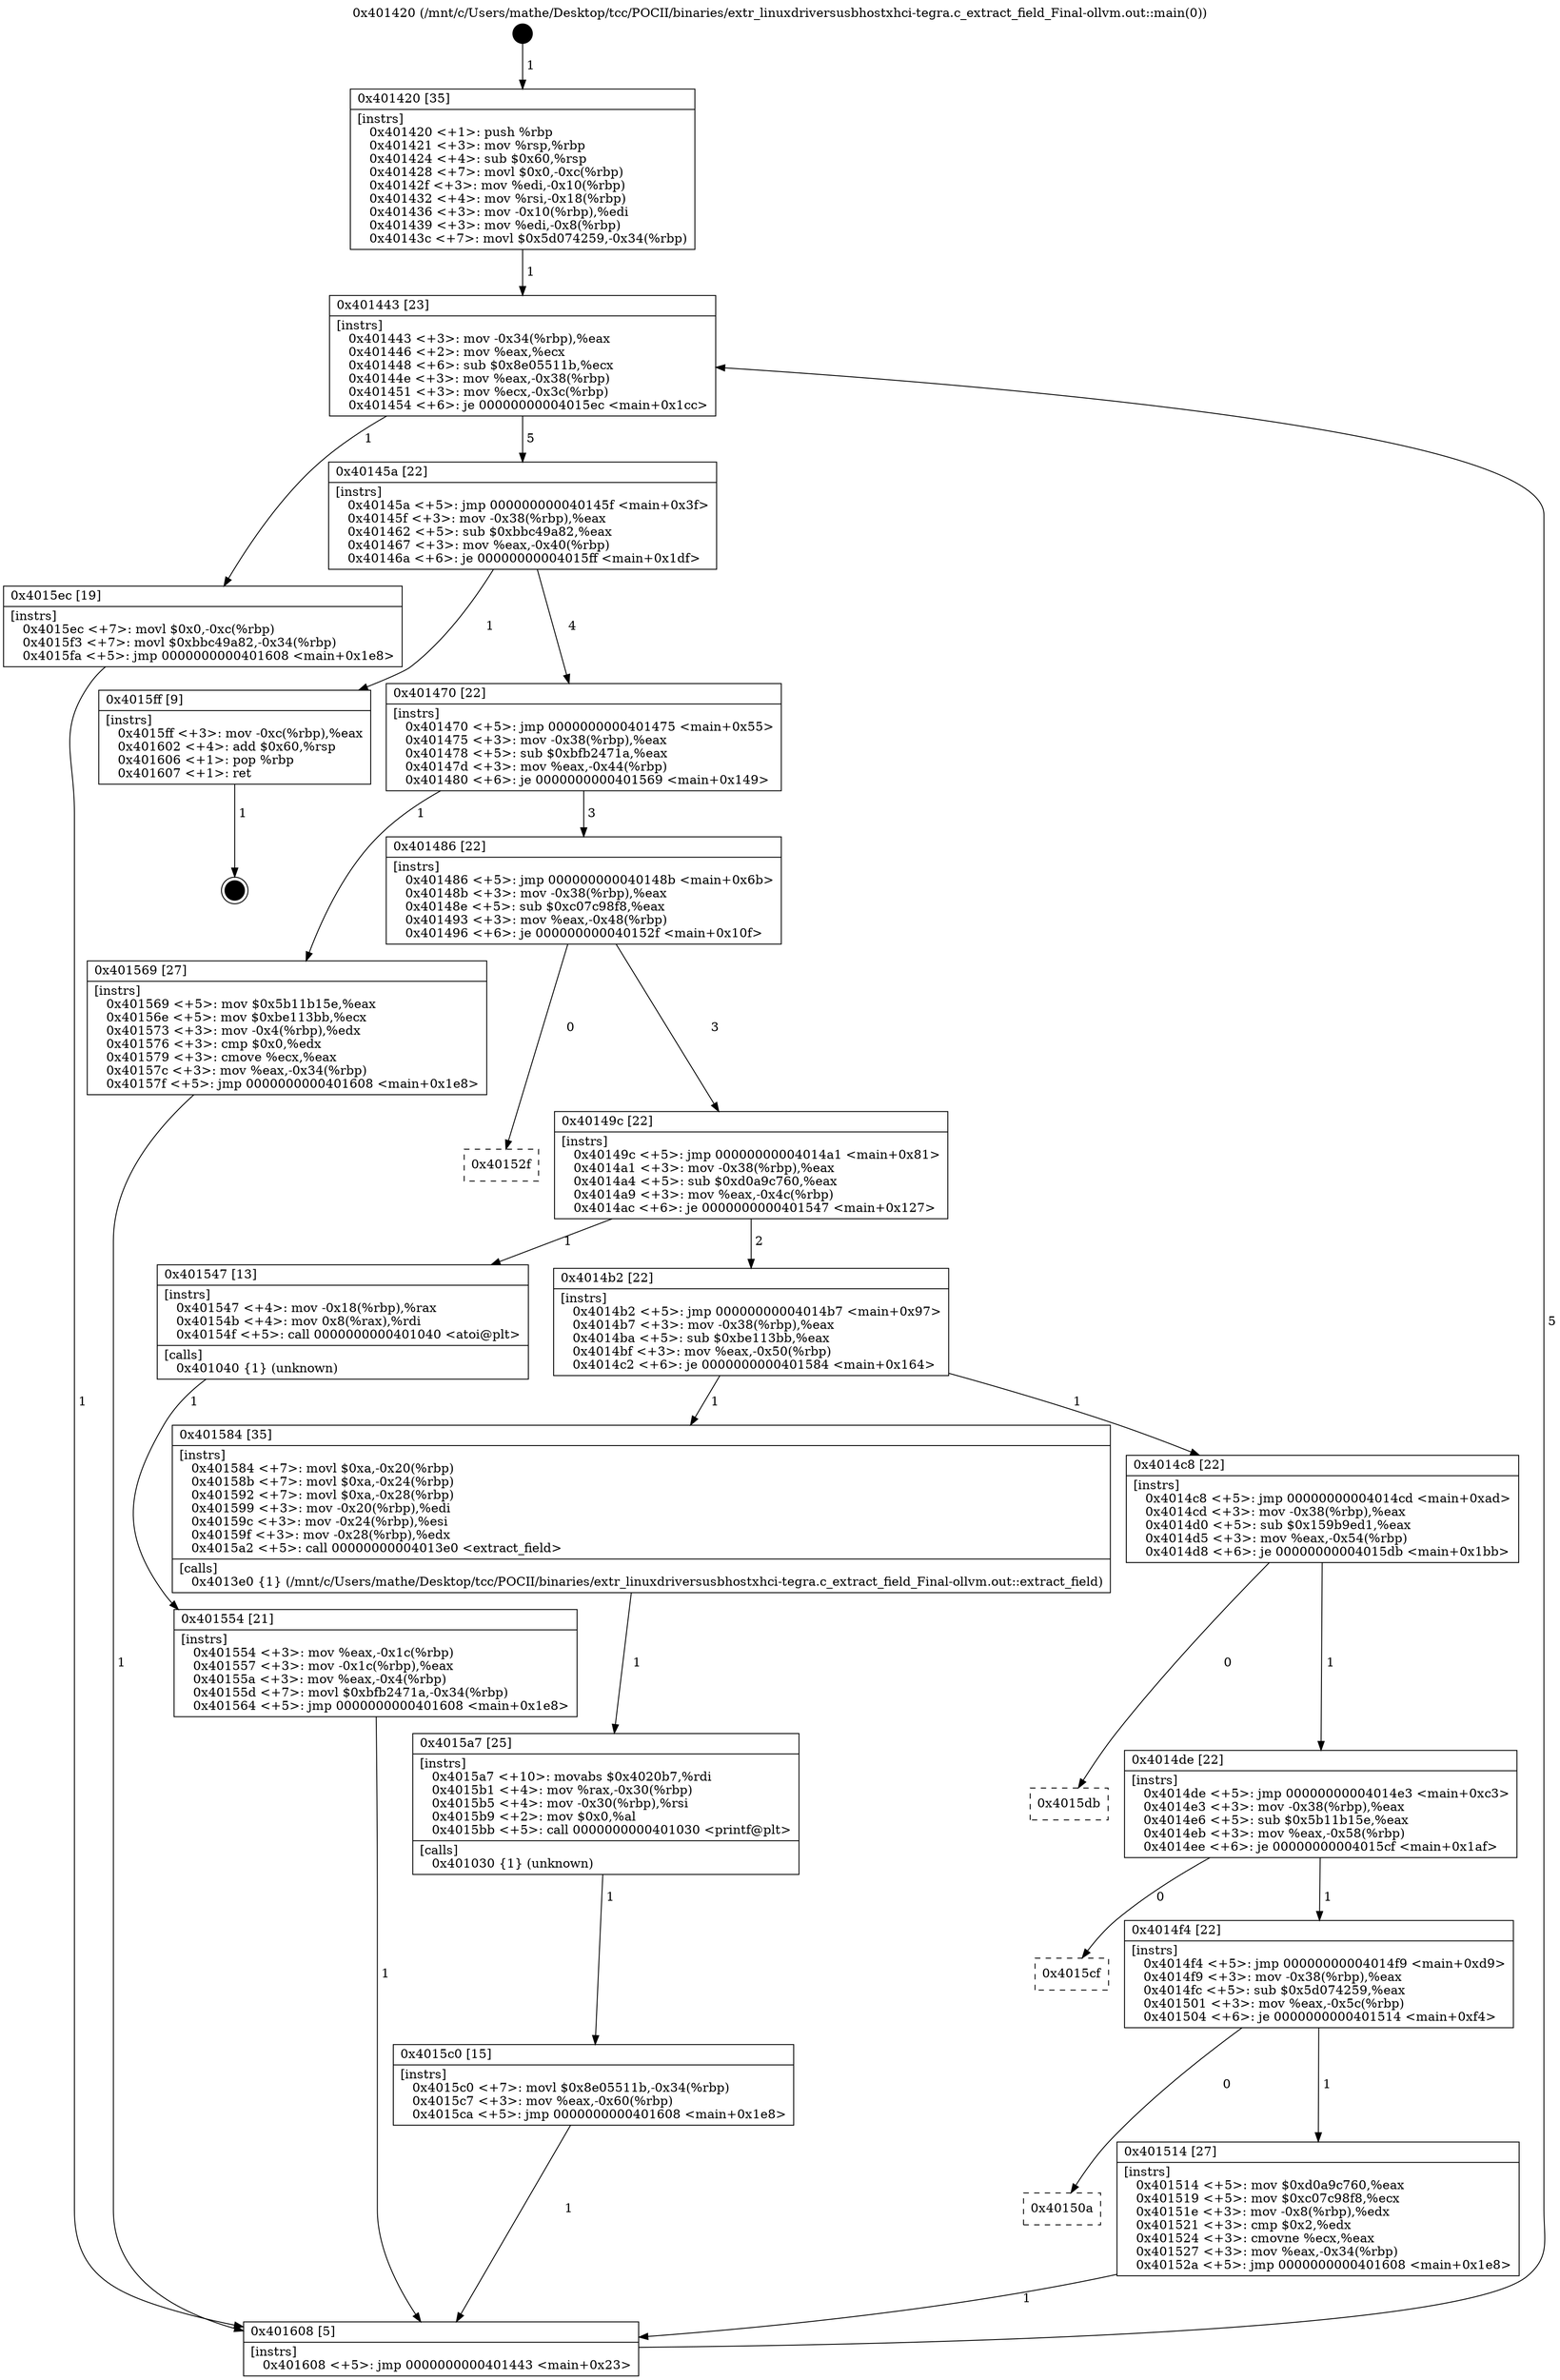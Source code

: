 digraph "0x401420" {
  label = "0x401420 (/mnt/c/Users/mathe/Desktop/tcc/POCII/binaries/extr_linuxdriversusbhostxhci-tegra.c_extract_field_Final-ollvm.out::main(0))"
  labelloc = "t"
  node[shape=record]

  Entry [label="",width=0.3,height=0.3,shape=circle,fillcolor=black,style=filled]
  "0x401443" [label="{
     0x401443 [23]\l
     | [instrs]\l
     &nbsp;&nbsp;0x401443 \<+3\>: mov -0x34(%rbp),%eax\l
     &nbsp;&nbsp;0x401446 \<+2\>: mov %eax,%ecx\l
     &nbsp;&nbsp;0x401448 \<+6\>: sub $0x8e05511b,%ecx\l
     &nbsp;&nbsp;0x40144e \<+3\>: mov %eax,-0x38(%rbp)\l
     &nbsp;&nbsp;0x401451 \<+3\>: mov %ecx,-0x3c(%rbp)\l
     &nbsp;&nbsp;0x401454 \<+6\>: je 00000000004015ec \<main+0x1cc\>\l
  }"]
  "0x4015ec" [label="{
     0x4015ec [19]\l
     | [instrs]\l
     &nbsp;&nbsp;0x4015ec \<+7\>: movl $0x0,-0xc(%rbp)\l
     &nbsp;&nbsp;0x4015f3 \<+7\>: movl $0xbbc49a82,-0x34(%rbp)\l
     &nbsp;&nbsp;0x4015fa \<+5\>: jmp 0000000000401608 \<main+0x1e8\>\l
  }"]
  "0x40145a" [label="{
     0x40145a [22]\l
     | [instrs]\l
     &nbsp;&nbsp;0x40145a \<+5\>: jmp 000000000040145f \<main+0x3f\>\l
     &nbsp;&nbsp;0x40145f \<+3\>: mov -0x38(%rbp),%eax\l
     &nbsp;&nbsp;0x401462 \<+5\>: sub $0xbbc49a82,%eax\l
     &nbsp;&nbsp;0x401467 \<+3\>: mov %eax,-0x40(%rbp)\l
     &nbsp;&nbsp;0x40146a \<+6\>: je 00000000004015ff \<main+0x1df\>\l
  }"]
  Exit [label="",width=0.3,height=0.3,shape=circle,fillcolor=black,style=filled,peripheries=2]
  "0x4015ff" [label="{
     0x4015ff [9]\l
     | [instrs]\l
     &nbsp;&nbsp;0x4015ff \<+3\>: mov -0xc(%rbp),%eax\l
     &nbsp;&nbsp;0x401602 \<+4\>: add $0x60,%rsp\l
     &nbsp;&nbsp;0x401606 \<+1\>: pop %rbp\l
     &nbsp;&nbsp;0x401607 \<+1\>: ret\l
  }"]
  "0x401470" [label="{
     0x401470 [22]\l
     | [instrs]\l
     &nbsp;&nbsp;0x401470 \<+5\>: jmp 0000000000401475 \<main+0x55\>\l
     &nbsp;&nbsp;0x401475 \<+3\>: mov -0x38(%rbp),%eax\l
     &nbsp;&nbsp;0x401478 \<+5\>: sub $0xbfb2471a,%eax\l
     &nbsp;&nbsp;0x40147d \<+3\>: mov %eax,-0x44(%rbp)\l
     &nbsp;&nbsp;0x401480 \<+6\>: je 0000000000401569 \<main+0x149\>\l
  }"]
  "0x4015c0" [label="{
     0x4015c0 [15]\l
     | [instrs]\l
     &nbsp;&nbsp;0x4015c0 \<+7\>: movl $0x8e05511b,-0x34(%rbp)\l
     &nbsp;&nbsp;0x4015c7 \<+3\>: mov %eax,-0x60(%rbp)\l
     &nbsp;&nbsp;0x4015ca \<+5\>: jmp 0000000000401608 \<main+0x1e8\>\l
  }"]
  "0x401569" [label="{
     0x401569 [27]\l
     | [instrs]\l
     &nbsp;&nbsp;0x401569 \<+5\>: mov $0x5b11b15e,%eax\l
     &nbsp;&nbsp;0x40156e \<+5\>: mov $0xbe113bb,%ecx\l
     &nbsp;&nbsp;0x401573 \<+3\>: mov -0x4(%rbp),%edx\l
     &nbsp;&nbsp;0x401576 \<+3\>: cmp $0x0,%edx\l
     &nbsp;&nbsp;0x401579 \<+3\>: cmove %ecx,%eax\l
     &nbsp;&nbsp;0x40157c \<+3\>: mov %eax,-0x34(%rbp)\l
     &nbsp;&nbsp;0x40157f \<+5\>: jmp 0000000000401608 \<main+0x1e8\>\l
  }"]
  "0x401486" [label="{
     0x401486 [22]\l
     | [instrs]\l
     &nbsp;&nbsp;0x401486 \<+5\>: jmp 000000000040148b \<main+0x6b\>\l
     &nbsp;&nbsp;0x40148b \<+3\>: mov -0x38(%rbp),%eax\l
     &nbsp;&nbsp;0x40148e \<+5\>: sub $0xc07c98f8,%eax\l
     &nbsp;&nbsp;0x401493 \<+3\>: mov %eax,-0x48(%rbp)\l
     &nbsp;&nbsp;0x401496 \<+6\>: je 000000000040152f \<main+0x10f\>\l
  }"]
  "0x4015a7" [label="{
     0x4015a7 [25]\l
     | [instrs]\l
     &nbsp;&nbsp;0x4015a7 \<+10\>: movabs $0x4020b7,%rdi\l
     &nbsp;&nbsp;0x4015b1 \<+4\>: mov %rax,-0x30(%rbp)\l
     &nbsp;&nbsp;0x4015b5 \<+4\>: mov -0x30(%rbp),%rsi\l
     &nbsp;&nbsp;0x4015b9 \<+2\>: mov $0x0,%al\l
     &nbsp;&nbsp;0x4015bb \<+5\>: call 0000000000401030 \<printf@plt\>\l
     | [calls]\l
     &nbsp;&nbsp;0x401030 \{1\} (unknown)\l
  }"]
  "0x40152f" [label="{
     0x40152f\l
  }", style=dashed]
  "0x40149c" [label="{
     0x40149c [22]\l
     | [instrs]\l
     &nbsp;&nbsp;0x40149c \<+5\>: jmp 00000000004014a1 \<main+0x81\>\l
     &nbsp;&nbsp;0x4014a1 \<+3\>: mov -0x38(%rbp),%eax\l
     &nbsp;&nbsp;0x4014a4 \<+5\>: sub $0xd0a9c760,%eax\l
     &nbsp;&nbsp;0x4014a9 \<+3\>: mov %eax,-0x4c(%rbp)\l
     &nbsp;&nbsp;0x4014ac \<+6\>: je 0000000000401547 \<main+0x127\>\l
  }"]
  "0x401554" [label="{
     0x401554 [21]\l
     | [instrs]\l
     &nbsp;&nbsp;0x401554 \<+3\>: mov %eax,-0x1c(%rbp)\l
     &nbsp;&nbsp;0x401557 \<+3\>: mov -0x1c(%rbp),%eax\l
     &nbsp;&nbsp;0x40155a \<+3\>: mov %eax,-0x4(%rbp)\l
     &nbsp;&nbsp;0x40155d \<+7\>: movl $0xbfb2471a,-0x34(%rbp)\l
     &nbsp;&nbsp;0x401564 \<+5\>: jmp 0000000000401608 \<main+0x1e8\>\l
  }"]
  "0x401547" [label="{
     0x401547 [13]\l
     | [instrs]\l
     &nbsp;&nbsp;0x401547 \<+4\>: mov -0x18(%rbp),%rax\l
     &nbsp;&nbsp;0x40154b \<+4\>: mov 0x8(%rax),%rdi\l
     &nbsp;&nbsp;0x40154f \<+5\>: call 0000000000401040 \<atoi@plt\>\l
     | [calls]\l
     &nbsp;&nbsp;0x401040 \{1\} (unknown)\l
  }"]
  "0x4014b2" [label="{
     0x4014b2 [22]\l
     | [instrs]\l
     &nbsp;&nbsp;0x4014b2 \<+5\>: jmp 00000000004014b7 \<main+0x97\>\l
     &nbsp;&nbsp;0x4014b7 \<+3\>: mov -0x38(%rbp),%eax\l
     &nbsp;&nbsp;0x4014ba \<+5\>: sub $0xbe113bb,%eax\l
     &nbsp;&nbsp;0x4014bf \<+3\>: mov %eax,-0x50(%rbp)\l
     &nbsp;&nbsp;0x4014c2 \<+6\>: je 0000000000401584 \<main+0x164\>\l
  }"]
  "0x401420" [label="{
     0x401420 [35]\l
     | [instrs]\l
     &nbsp;&nbsp;0x401420 \<+1\>: push %rbp\l
     &nbsp;&nbsp;0x401421 \<+3\>: mov %rsp,%rbp\l
     &nbsp;&nbsp;0x401424 \<+4\>: sub $0x60,%rsp\l
     &nbsp;&nbsp;0x401428 \<+7\>: movl $0x0,-0xc(%rbp)\l
     &nbsp;&nbsp;0x40142f \<+3\>: mov %edi,-0x10(%rbp)\l
     &nbsp;&nbsp;0x401432 \<+4\>: mov %rsi,-0x18(%rbp)\l
     &nbsp;&nbsp;0x401436 \<+3\>: mov -0x10(%rbp),%edi\l
     &nbsp;&nbsp;0x401439 \<+3\>: mov %edi,-0x8(%rbp)\l
     &nbsp;&nbsp;0x40143c \<+7\>: movl $0x5d074259,-0x34(%rbp)\l
  }"]
  "0x401584" [label="{
     0x401584 [35]\l
     | [instrs]\l
     &nbsp;&nbsp;0x401584 \<+7\>: movl $0xa,-0x20(%rbp)\l
     &nbsp;&nbsp;0x40158b \<+7\>: movl $0xa,-0x24(%rbp)\l
     &nbsp;&nbsp;0x401592 \<+7\>: movl $0xa,-0x28(%rbp)\l
     &nbsp;&nbsp;0x401599 \<+3\>: mov -0x20(%rbp),%edi\l
     &nbsp;&nbsp;0x40159c \<+3\>: mov -0x24(%rbp),%esi\l
     &nbsp;&nbsp;0x40159f \<+3\>: mov -0x28(%rbp),%edx\l
     &nbsp;&nbsp;0x4015a2 \<+5\>: call 00000000004013e0 \<extract_field\>\l
     | [calls]\l
     &nbsp;&nbsp;0x4013e0 \{1\} (/mnt/c/Users/mathe/Desktop/tcc/POCII/binaries/extr_linuxdriversusbhostxhci-tegra.c_extract_field_Final-ollvm.out::extract_field)\l
  }"]
  "0x4014c8" [label="{
     0x4014c8 [22]\l
     | [instrs]\l
     &nbsp;&nbsp;0x4014c8 \<+5\>: jmp 00000000004014cd \<main+0xad\>\l
     &nbsp;&nbsp;0x4014cd \<+3\>: mov -0x38(%rbp),%eax\l
     &nbsp;&nbsp;0x4014d0 \<+5\>: sub $0x159b9ed1,%eax\l
     &nbsp;&nbsp;0x4014d5 \<+3\>: mov %eax,-0x54(%rbp)\l
     &nbsp;&nbsp;0x4014d8 \<+6\>: je 00000000004015db \<main+0x1bb\>\l
  }"]
  "0x401608" [label="{
     0x401608 [5]\l
     | [instrs]\l
     &nbsp;&nbsp;0x401608 \<+5\>: jmp 0000000000401443 \<main+0x23\>\l
  }"]
  "0x4015db" [label="{
     0x4015db\l
  }", style=dashed]
  "0x4014de" [label="{
     0x4014de [22]\l
     | [instrs]\l
     &nbsp;&nbsp;0x4014de \<+5\>: jmp 00000000004014e3 \<main+0xc3\>\l
     &nbsp;&nbsp;0x4014e3 \<+3\>: mov -0x38(%rbp),%eax\l
     &nbsp;&nbsp;0x4014e6 \<+5\>: sub $0x5b11b15e,%eax\l
     &nbsp;&nbsp;0x4014eb \<+3\>: mov %eax,-0x58(%rbp)\l
     &nbsp;&nbsp;0x4014ee \<+6\>: je 00000000004015cf \<main+0x1af\>\l
  }"]
  "0x40150a" [label="{
     0x40150a\l
  }", style=dashed]
  "0x4015cf" [label="{
     0x4015cf\l
  }", style=dashed]
  "0x4014f4" [label="{
     0x4014f4 [22]\l
     | [instrs]\l
     &nbsp;&nbsp;0x4014f4 \<+5\>: jmp 00000000004014f9 \<main+0xd9\>\l
     &nbsp;&nbsp;0x4014f9 \<+3\>: mov -0x38(%rbp),%eax\l
     &nbsp;&nbsp;0x4014fc \<+5\>: sub $0x5d074259,%eax\l
     &nbsp;&nbsp;0x401501 \<+3\>: mov %eax,-0x5c(%rbp)\l
     &nbsp;&nbsp;0x401504 \<+6\>: je 0000000000401514 \<main+0xf4\>\l
  }"]
  "0x401514" [label="{
     0x401514 [27]\l
     | [instrs]\l
     &nbsp;&nbsp;0x401514 \<+5\>: mov $0xd0a9c760,%eax\l
     &nbsp;&nbsp;0x401519 \<+5\>: mov $0xc07c98f8,%ecx\l
     &nbsp;&nbsp;0x40151e \<+3\>: mov -0x8(%rbp),%edx\l
     &nbsp;&nbsp;0x401521 \<+3\>: cmp $0x2,%edx\l
     &nbsp;&nbsp;0x401524 \<+3\>: cmovne %ecx,%eax\l
     &nbsp;&nbsp;0x401527 \<+3\>: mov %eax,-0x34(%rbp)\l
     &nbsp;&nbsp;0x40152a \<+5\>: jmp 0000000000401608 \<main+0x1e8\>\l
  }"]
  Entry -> "0x401420" [label=" 1"]
  "0x401443" -> "0x4015ec" [label=" 1"]
  "0x401443" -> "0x40145a" [label=" 5"]
  "0x4015ff" -> Exit [label=" 1"]
  "0x40145a" -> "0x4015ff" [label=" 1"]
  "0x40145a" -> "0x401470" [label=" 4"]
  "0x4015ec" -> "0x401608" [label=" 1"]
  "0x401470" -> "0x401569" [label=" 1"]
  "0x401470" -> "0x401486" [label=" 3"]
  "0x4015c0" -> "0x401608" [label=" 1"]
  "0x401486" -> "0x40152f" [label=" 0"]
  "0x401486" -> "0x40149c" [label=" 3"]
  "0x4015a7" -> "0x4015c0" [label=" 1"]
  "0x40149c" -> "0x401547" [label=" 1"]
  "0x40149c" -> "0x4014b2" [label=" 2"]
  "0x401584" -> "0x4015a7" [label=" 1"]
  "0x4014b2" -> "0x401584" [label=" 1"]
  "0x4014b2" -> "0x4014c8" [label=" 1"]
  "0x401569" -> "0x401608" [label=" 1"]
  "0x4014c8" -> "0x4015db" [label=" 0"]
  "0x4014c8" -> "0x4014de" [label=" 1"]
  "0x401554" -> "0x401608" [label=" 1"]
  "0x4014de" -> "0x4015cf" [label=" 0"]
  "0x4014de" -> "0x4014f4" [label=" 1"]
  "0x401547" -> "0x401554" [label=" 1"]
  "0x4014f4" -> "0x401514" [label=" 1"]
  "0x4014f4" -> "0x40150a" [label=" 0"]
  "0x401514" -> "0x401608" [label=" 1"]
  "0x401420" -> "0x401443" [label=" 1"]
  "0x401608" -> "0x401443" [label=" 5"]
}
